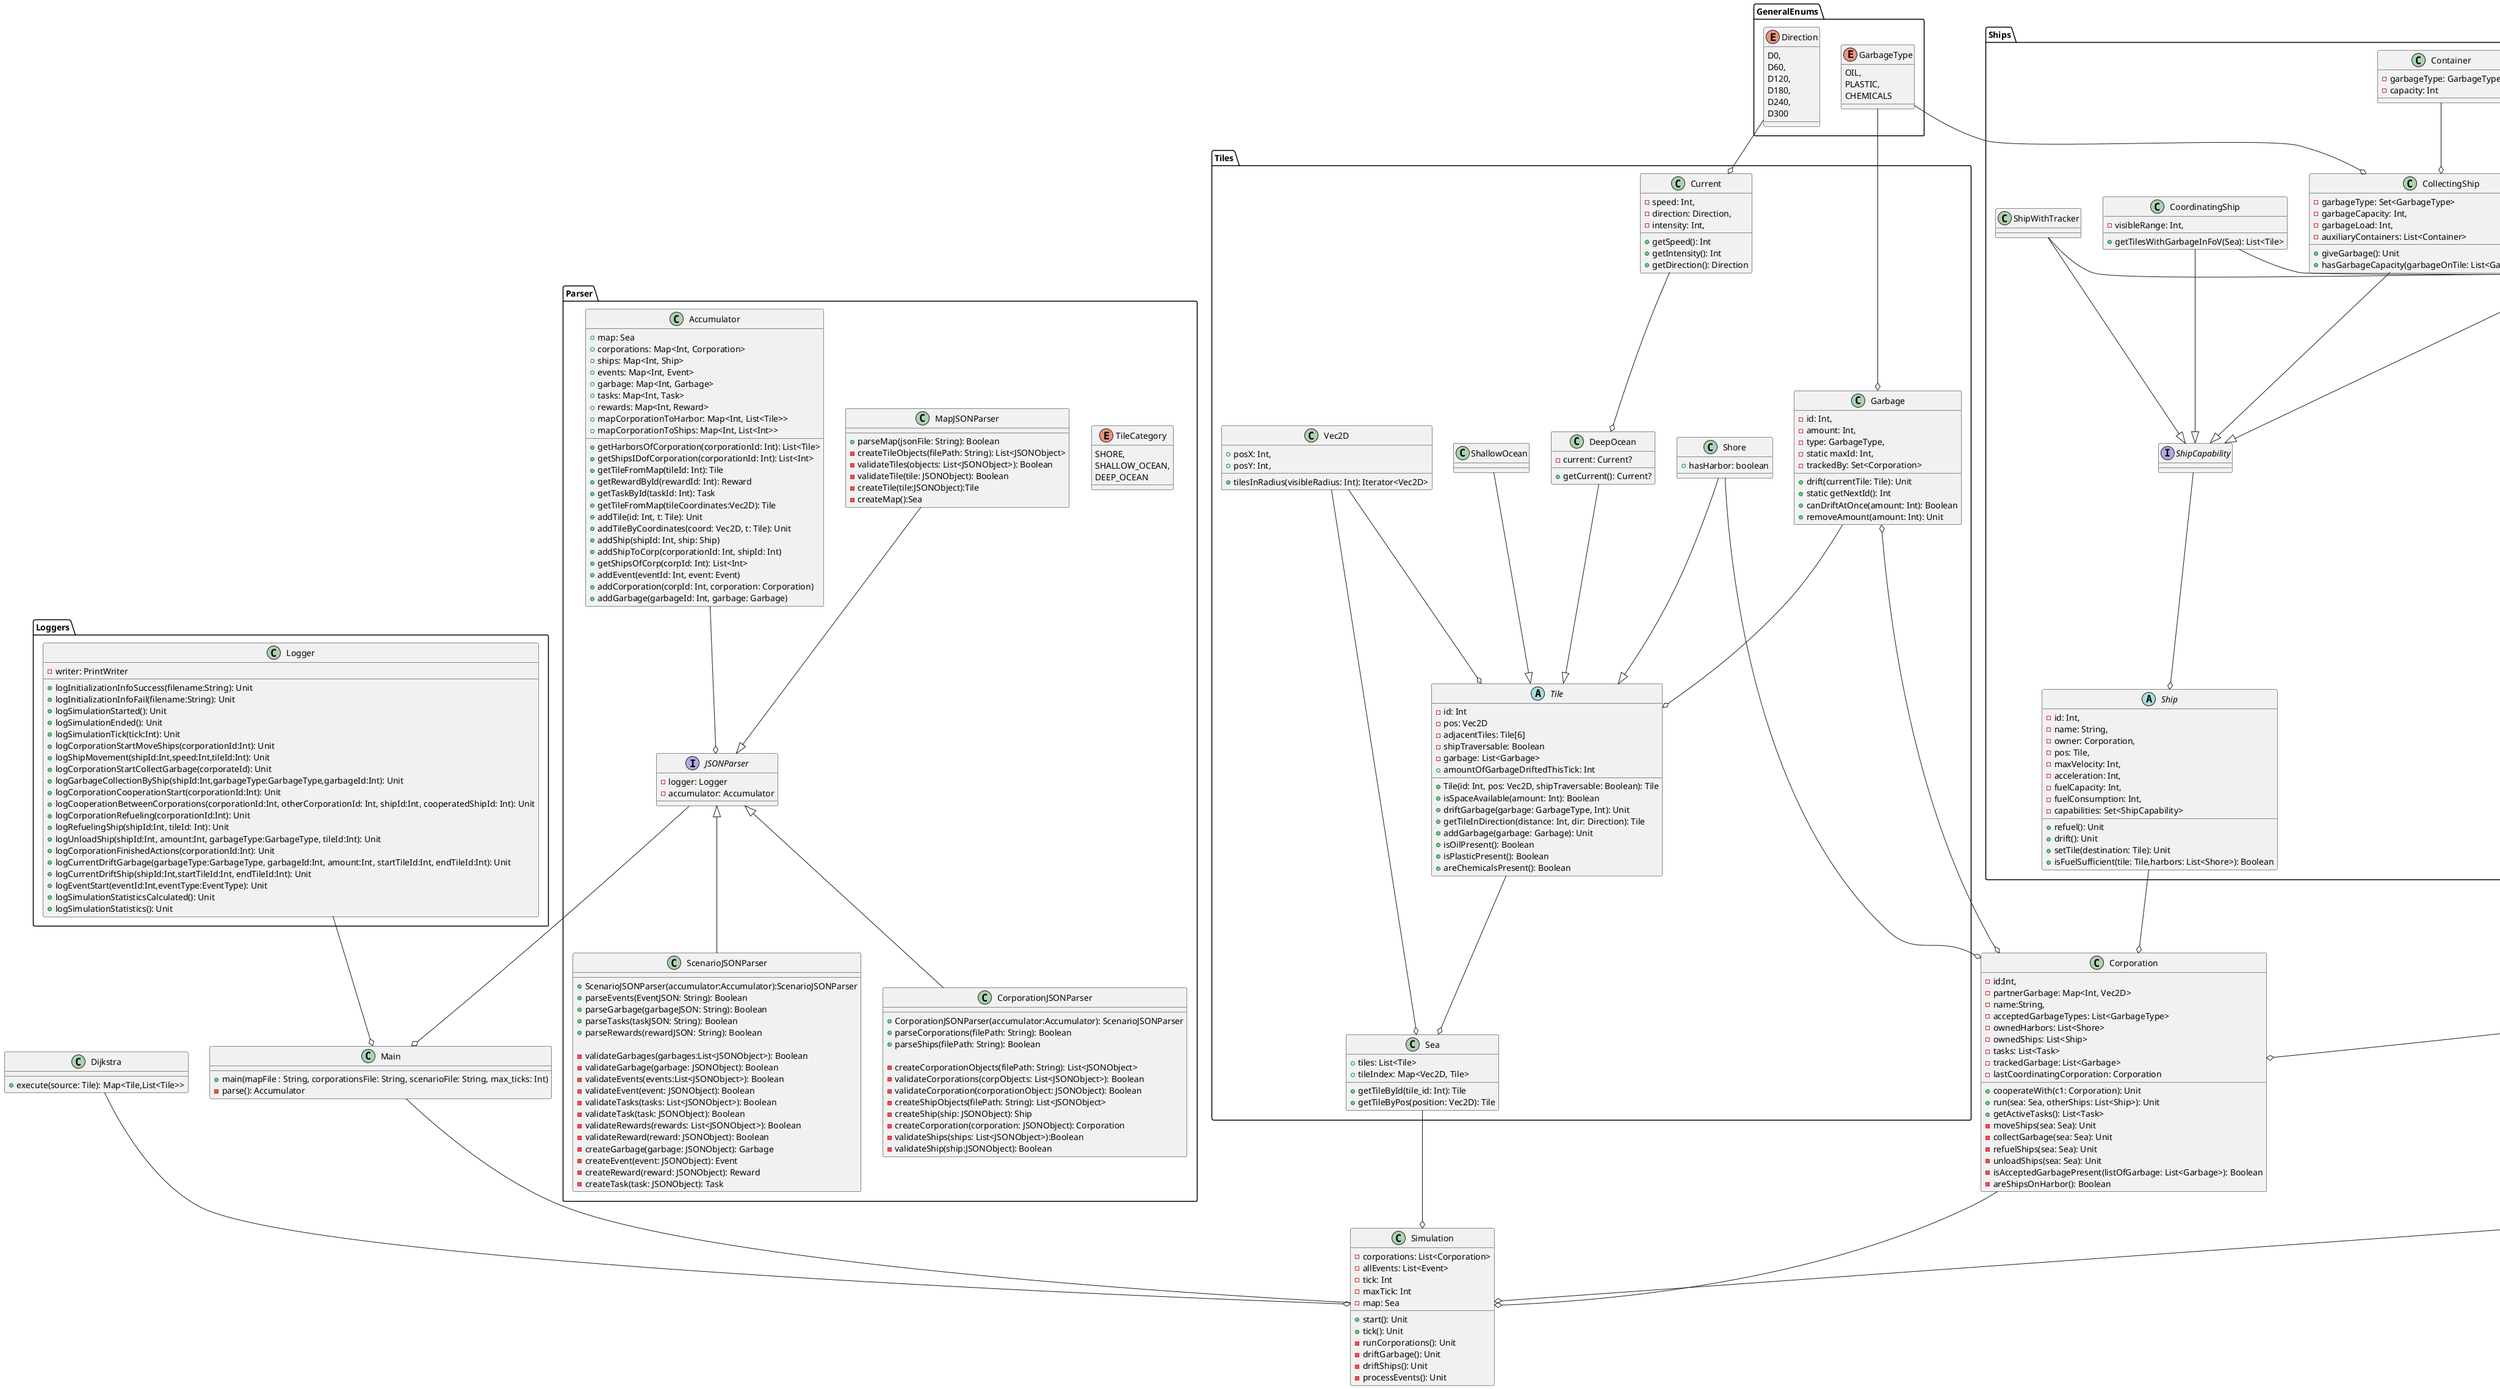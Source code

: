 @startuml
'General
package GeneralEnums {
  enum Direction {
    D0,
    D60,
    D120,
    D180,
    D240,
    D300
  }

  enum GarbageType {
    OIL,
    PLASTIC,
    CHEMICALS
  }
}




TasksRewards.Task --o Corporation

class Corporation {
  - id:Int,
  ' Garbage of the corporation that we have cooperated with.
  ' I.e. past locations of garbage as a mapping int (id) -> vec2d.
  - partnerGarbage: Map<Int, Vec2D>
  - name:String,
  - acceptedGarbageTypes: List<GarbageType>
  - ownedHarbors: List<Shore>
  - ownedShips: List<Ship>
  - tasks: List<Task>
  ' Garbage that has trackers owned by this corporation.
  - trackedGarbage: List<Garbage>
  - lastCoordinatingCorporation: Corporation
  + cooperateWith(c1: Corporation): Unit
  + run(sea: Sea, otherShips: List<Ship>): Unit
  + getActiveTasks(): List<Task>
  - moveShips(sea: Sea): Unit
  - collectGarbage(sea: Sea): Unit
  - refuelShips(sea: Sea): Unit
  - unloadShips(sea: Sea): Unit
  - isAcceptedGarbagePresent(listOfGarbage: List<Garbage>): Boolean
  - areShipsOnHarbor(): Boolean

}
Tiles.Shore --o Corporation
class Dijkstra {
  ' Returns a mapping that, for each path from the source to destination
  ' tiles, maps the destination tile to the path.
  + execute(source: Tile): Map<Tile,List<Tile>>
}

Dijkstra --o Simulation
Tiles.Tile --o Tiles.Sea

class Main {
 + main(mapFile : String, corporationsFile: String, scenarioFile: String, max_ticks: Int)
 - parse(): Accumulator
}

Main -- Simulation

Events.Event --o Simulation
Ships.Ship --o Corporation

Loggers.Logger --o Main
Parser.JSONParser --o Main
Tiles.Vec2D --o Tiles.Sea
Tiles.Vec2D --o Tiles.Tile



class Simulation {
  - corporations: List<Corporation>
  - allEvents: List<Event>
  - tick: Int
  - maxTick: Int
  - map: Sea
  + start(): Unit
  + tick(): Unit
  - runCorporations(): Unit
  - driftGarbage(): Unit
  - driftShips(): Unit
  - processEvents(): Unit
}

Corporation --o Simulation
Tiles.Sea --o Simulation


package Events {
  abstract class Event {
    - id: Int,
    - fireTick: Int,
    ' Returns bool whether it the event is finished and can be removed
    ' from consideration in future ticks.
    + abstract actUponTick(currentTick: Int): Boolean
  }

  Pirate_Attack --|> Event
  class Pirate_Attack {
    - ship: Ship,
    - owningCorporation: Corporation,
    + override actUponTick(currentTick: Int): Boolean
  }

  Local_Event --|> Event
  abstract class Local_Event {
    - map: Sea,
    - location: Tile,
    - radius: Int,
  }

  Storm --|> Local_Event
  class Storm {
    - speed: Int,
    - direction: Direction,
    + override actUponTick(currentTick: Int): Boolean
  }

  OilSpill --|> Local_Event
  class OilSpill {
    - amount: Int,
    + override actUponTick(currentTick: Int): Boolean
  }

  ' Parser creates a restriction class, which does not rollback anything.
  ' Then it creates endrestriction class that fires 'duration' later
  ' and rollbacks the changes.
  Restriction --|> Local_Event
  class Restriction {
    - duration: Int,
    + override actUponTick(currentTick: Int): Boolean
  }

  EndRestriction --|> Local_Event
  class EndRestriction {
    + override actUponTick(currentTick: Int): Boolean
  }
}

package Parser {
  enum TileCategory {
    SHORE,
    SHALLOW_OCEAN,
    DEEP_OCEAN
  }

  interface JSONParser {
    - logger: Logger
    - accumulator: Accumulator
  }

  MapJSONParser --|> JSONParser
  class MapJSONParser {
    + parseMap(jsonFile: String): Boolean
    - createTileObjects(filePath: String): List<JSONObject>
    - validateTiles(objects: List<JSONObject>): Boolean
    - validateTile(tile: JSONObject): Boolean
'    - validateUniqueId(id: Int): Boolean
'    - validateCoordinates(coord: Vec2D): Boolean
'    - validateRequirements(tileObject: JSONObject): Boolean
    - createTile(tile:JSONObject):Tile
    - createMap():Sea
  }

  class CorporationJSONParser{
    +CorporationJSONParser(accumulator:Accumulator): ScenarioJSONParser
    +parseCorporations(filePath: String): Boolean
    +parseShips(filePath: String): Boolean

    - createCorporationObjects(filePath: String): List<JSONObject>
    -validateCorporations(corpObjects: List<JSONObject>): Boolean
    -validateCorporation(corporationObject: JSONObject): Boolean

'    -validateCorporationUniqueId(id: Int): Boolean
'    -validateCorporationUniqueName(name: String): Boolean
'    -validateHarborTiles(harbors: List<Int>): Boolean
'    -validateCorporationGarbageTypes(g: List<GarbageType>): Boolean
'    -validateCorporationShip(ships: List<Int>): Boolean

    - createShipObjects(filePath: String): List<JSONObject>
    - createShip(ship: JSONObject): Ship
    - createCorporation(corporation: JSONObject): Corporation
    - validateShips(ships: List<JSONObject>):Boolean
    - validateShip(ship:JSONObject): Boolean
'    - validateShipUniqueId(id:Int): Boolean
'    - validateShipUniqueName(name:String): Boolean
'    - validateShipLocation(location: Int): Boolean
'    - validateShipAttributes(ship:JSONObject): Boolean
  }

  class ScenarioJSONParser{

    + ScenarioJSONParser(accumulator:Accumulator):ScenarioJSONParser
    + parseEvents(EventJSON: String): Boolean
    + parseGarbage(garbageJSON: String): Boolean
    +parseTasks(taskJSON: String): Boolean
    +parseRewards(rewardJSON: String): Boolean

    - validateGarbages(garbages:List<JSONObject>): Boolean
    - validateGarbage(garbage: JSONObject): Boolean
    - validateEvents(events:List<JSONObject>): Boolean
    - validateEvent(event: JSONObject): Boolean
    - validateTasks(tasks: List<JSONObject>): Boolean
    - validateTask(task: JSONObject): Boolean
    - validateRewards(rewards: List<JSONObject>): Boolean
    - validateReward(reward: JSONObject): Boolean
    - createGarbage(garbage: JSONObject): Garbage
    - createEvent(event: JSONObject): Event
    - createReward(reward: JSONObject): Reward
    - createTask(task: JSONObject): Task

'    - validateGarbageUniqueId(): Boolean
'    - validateGarbageType(): Boolean
'    - validateGarbageLocationExists(): Boolean
'    - validateGarbageAmount(): Boolean

'    - validateEventUniqueId(): Boolean
'    - validateEventType(): Boolean
'    - validateEventTick(): Boolean
'    - validateEventLocation(): Boolean
'    - validateEventRadius(): Boolean
'    - validateEventSpeed(): Boolean
'    - validateEventAmountIfExists(): Boolean
'    - validateEventDirectionIfExists(): Boolean
'    - validateEventShipIdIfExists(): Boolean

  }

  JSONParser <|-- CorporationJSONParser
  JSONParser <|-- ScenarioJSONParser
  Accumulator --o JSONParser
  class Accumulator {
    + map: Sea
    + corporations: Map<Int, Corporation>
    + ships: Map<Int, Ship>
    + events: Map<Int, Event>
    + garbage: Map<Int, Garbage>
    + tasks: Map<Int, Task>
    + rewards: Map<Int, Reward>
    + mapCorporationToHarbor: Map<Int, List<Tile>>
    + mapCorporationToShips: Map<Int, List<Int>>

    + getHarborsOfCorporation(corporationId: Int): List<Tile>
    + getShipsIDofCorporation(corporationId: Int): List<Int>
    + getTileFromMap(tileId: Int): Tile
    + getRewardById(rewardId: Int): Reward
    + getTaskById(taskId: Int): Task
    + getTileFromMap(tileCoordinates:Vec2D): Tile
    + addTile(id: Int, t: Tile): Unit
    + addTileByCoordinates(coord: Vec2D, t: Tile): Unit
    + addShip(shipId: Int, ship: Ship)
    + addShipToCorp(corporationId: Int, shipId: Int)
    + getShipsOfCorp(corpId: Int): List<Int>
    + addEvent(eventId: Int, event: Event)
    + addCorporation(corpId: Int, corporation: Corporation)
    + addGarbage(garbageId: Int, garbage: Garbage)
  }
}

package Tiles {
  class Vec2D {
    + posX: Int,
    + posY: Int,
    + tilesInRadius(visibleRadius: Int): Iterator<Vec2D>
  }

  class Sea {
    + tiles: List<Tile>
    + tileIndex: Map<Vec2D, Tile>
    + getTileById(tile_id: Int): Tile
    + getTileByPos(position: Vec2D): Tile
  }

  abstract class Tile {
    - id: Int
    - pos: Vec2D
    - adjacentTiles: Tile[6]
    - shipTraversable: Boolean
    - garbage: List<Garbage>
    ' Stores the amount of garbage drifted from this tile this tick.
    ' This is important because the garbage drifts to the next tile
    ' and we want to drift only as much as the current allows,
    ' but on the other hand we don't want to drift garbage twice.
    ' So we drift each piece of garbage instead of drifting from
    ' within the tick, and this field actually stores the amount
    ' to make sure that we don't drift more than the capacity
    + amountOfGarbageDriftedThisTick: Int
    + Tile(id: Int, pos: Vec2D, shipTraversable: Boolean): Tile
    + isSpaceAvailable(amount: Int): Boolean
    + driftGarbage(garbage: GarbageType, Int): Unit
    + getTileInDirection(distance: Int, dir: Direction): Tile
    + addGarbage(garbage: Garbage): Unit
    + isOilPresent(): Boolean
    + isPlasticPresent(): Boolean
    + areChemicalsPresent(): Boolean
  }

  Garbage o--o Corporation
  class Garbage {
    - id: Int,
    - amount: Int,
    - type: GarbageType,
    - static maxId: Int,
    - trackedBy: Set<Corporation>
    + drift(currentTile: Tile): Unit
    + static getNextId(): Int
    + canDriftAtOnce(amount: Int): Boolean
    + removeAmount(amount: Int): Unit
  }

  Garbage --o Tile
  Shore --|> Tile
  DeepOcean --|> Tile
  ShallowOcean --|> Tile
  class Current {
    - speed: Int,
    - direction: Direction,
    - intensity: Int,
    + getSpeed(): Int
    + getIntensity(): Int
    + getDirection(): Direction
  }
  class Shore {
    + hasHarbor: boolean
  }

  class ShallowOcean {
  }

  class DeepOcean {
    - current: Current?
    + getCurrent(): Current?
  }
  Current --o DeepOcean
}
GeneralEnums.GarbageType --o Tiles.Garbage
GeneralEnums.Direction --o Tiles.Current


'Ships
package Ships {
  ShipCapability --o Ships.Ship
  abstract class Ship {
    - id: Int,
    - name: String,
    - owner: Corporation,
    - pos: Tile,
    - maxVelocity: Int,
    - acceleration: Int,
    - fuelCapacity: Int,
    - fuelConsumption: Int,
    - capabilities: Set<ShipCapability>
    + refuel(): Unit
    + drift(): Unit
    + setTile(destination: Tile): Unit
    + isFuelSufficient(tile: Tile,harbors: List<Shore>): Boolean
  }

  interface ShipCapability {
  }

  Container --o CollectingShip
  class Container {
    - garbageType: GarbageType
    - capacity: Int
  }

  ScoutingShip --|> ShipCapability
  CoordinatingShip --|> ShipCapability
  CollectingShip --|> ShipCapability
  ShipWithTracker --|> ShipCapability

  class ScoutingShip {
    ' Telescope just increments te visibleRange.
    - visibleRange: Int
    + getTilesWithGarbageInFoV(Sea): List<Tile>
  }
  class CoordinatingShip {
    - visibleRange: Int,
    ' getImmediateTilesWithGarbage()?
    + getTilesWithGarbageInFoV(Sea): List<Tile>
  }

  GarbageType --o CollectingShip
  class CollectingShip {
    - garbageType: Set<GarbageType>
    - garbageCapacity: Int,
    - garbageLoad: Int,
    - auxiliaryContainers: List<Container>
    + giveGarbage(): Unit
    + hasGarbageCapacity(garbageOnTile: List<Garbage>): Boolean
  }

  class ShipWithTracker {
  }
}

package TasksRewards {
  Task --|> Event
  abstract class Task {
    - tick: Int
    - id: Int
    - taskShip: Ship
    - reward: Reward
    - rewardShip: Ship
    - corporation: Corporation
    + checkCondition(): Boolean
  }
  'this is just an initial thought, still to be finalized
  CollectGarbageTask --|> Task
  ExploreMapTask --|> Task
  FindGarbageTask --|> Task
  CooperateTask --|> Task
  class CollectGarbageTask {
    - tile: Tile
    + override actUponTick(currentTick: Int): Boolean
  }
  class ExploreMapTask {
    - tile: Tile
    + override actUponTick(currentTick: Int): Boolean
  }
  class FindGarbageTask {
    - tile: Tile
    + override actUponTick(currentTick: Int): Boolean
  }
  class CooperateTask {
    - tile: Tile
    - otherCorporation: Corporation
    + override actUponTick(currentTick: Int): Boolean
  }
  TelescopeReward --|> Reward
  ContainerReward --|> Reward
  RadioReward --|> Reward
  TrackerReward --|> Reward
  abstract class Reward {
    - id: Int
    + abstract applyReward(ship: Ship): Unit
  }
  ScoutingShip --o TelescopeReward
  CollectingShip --o ContainerReward
  CoordinatingShip --o RadioReward
  ShipWithTracker --o TrackerReward
  class TelescopeReward {
    - additiveFieldOfView: Int
    - capability: ScoutingShip
    + override applyReward(ship: Ship): Unit
  }
  class ContainerReward {
    - capacity: Int
    - typeOfGarbage: GarbageType
    - capability: CollectingShip
    + override applyReward(ship: Ship): Unit
  }
  class RadioReward {
    - capability: CoordinatingShip
    + override applyReward(ship: Ship): Unit
  }
  class TrackerReward {
    - capability: ShipWithTracker
    + override applyReward(ship: Ship): Unit
  }
}


package Loggers {
  class Logger {
    ' - writer: PrintWriter = new PrintWriter(System.out)
    - writer: PrintWriter
    + logInitializationInfoSuccess(filename:String): Unit
    + logInitializationInfoFail(filename:String): Unit
    + logSimulationStarted(): Unit
    + logSimulationEnded(): Unit
    + logSimulationTick(tick:Int): Unit
    + logCorporationStartMoveShips(corporationId:Int): Unit
    + logShipMovement(shipId:Int,speed:Int,tileId:Int): Unit
    + logCorporationStartCollectGarbage(corporateId): Unit
    + logGarbageCollectionByShip(shipId:Int,garbageType:GarbageType,garbageId:Int): Unit
    + logCorporationCooperationStart(corporationId:Int): Unit
    + logCooperationBetweenCorporations(corporationId:Int, otherCorporationId: Int, shipId:Int, cooperatedShipId: Int): Unit
    + logCorporationRefueling(corporationId:Int): Unit
    + logRefuelingShip(shipId:Int, tileId: Int): Unit
    + logUnloadShip(shipId:Int, amount:Int, garbageType:GarbageType, tileId:Int): Unit
    + logCorporationFinishedActions(corporationId:Int): Unit
    + logCurrentDriftGarbage(garbageType:GarbageType, garbageId:Int, amount:Int, startTileId:Int, endTileId:Int): Unit
    + logCurrentDriftShip(shipId:Int,startTileId:Int, endTileId:Int): Unit
    + logEventStart(eventId:Int,eventType:EventType): Unit
    + logSimulationStatisticsCalculated(): Unit
    + logSimulationStatistics(): Unit
  }
}
@enduml
